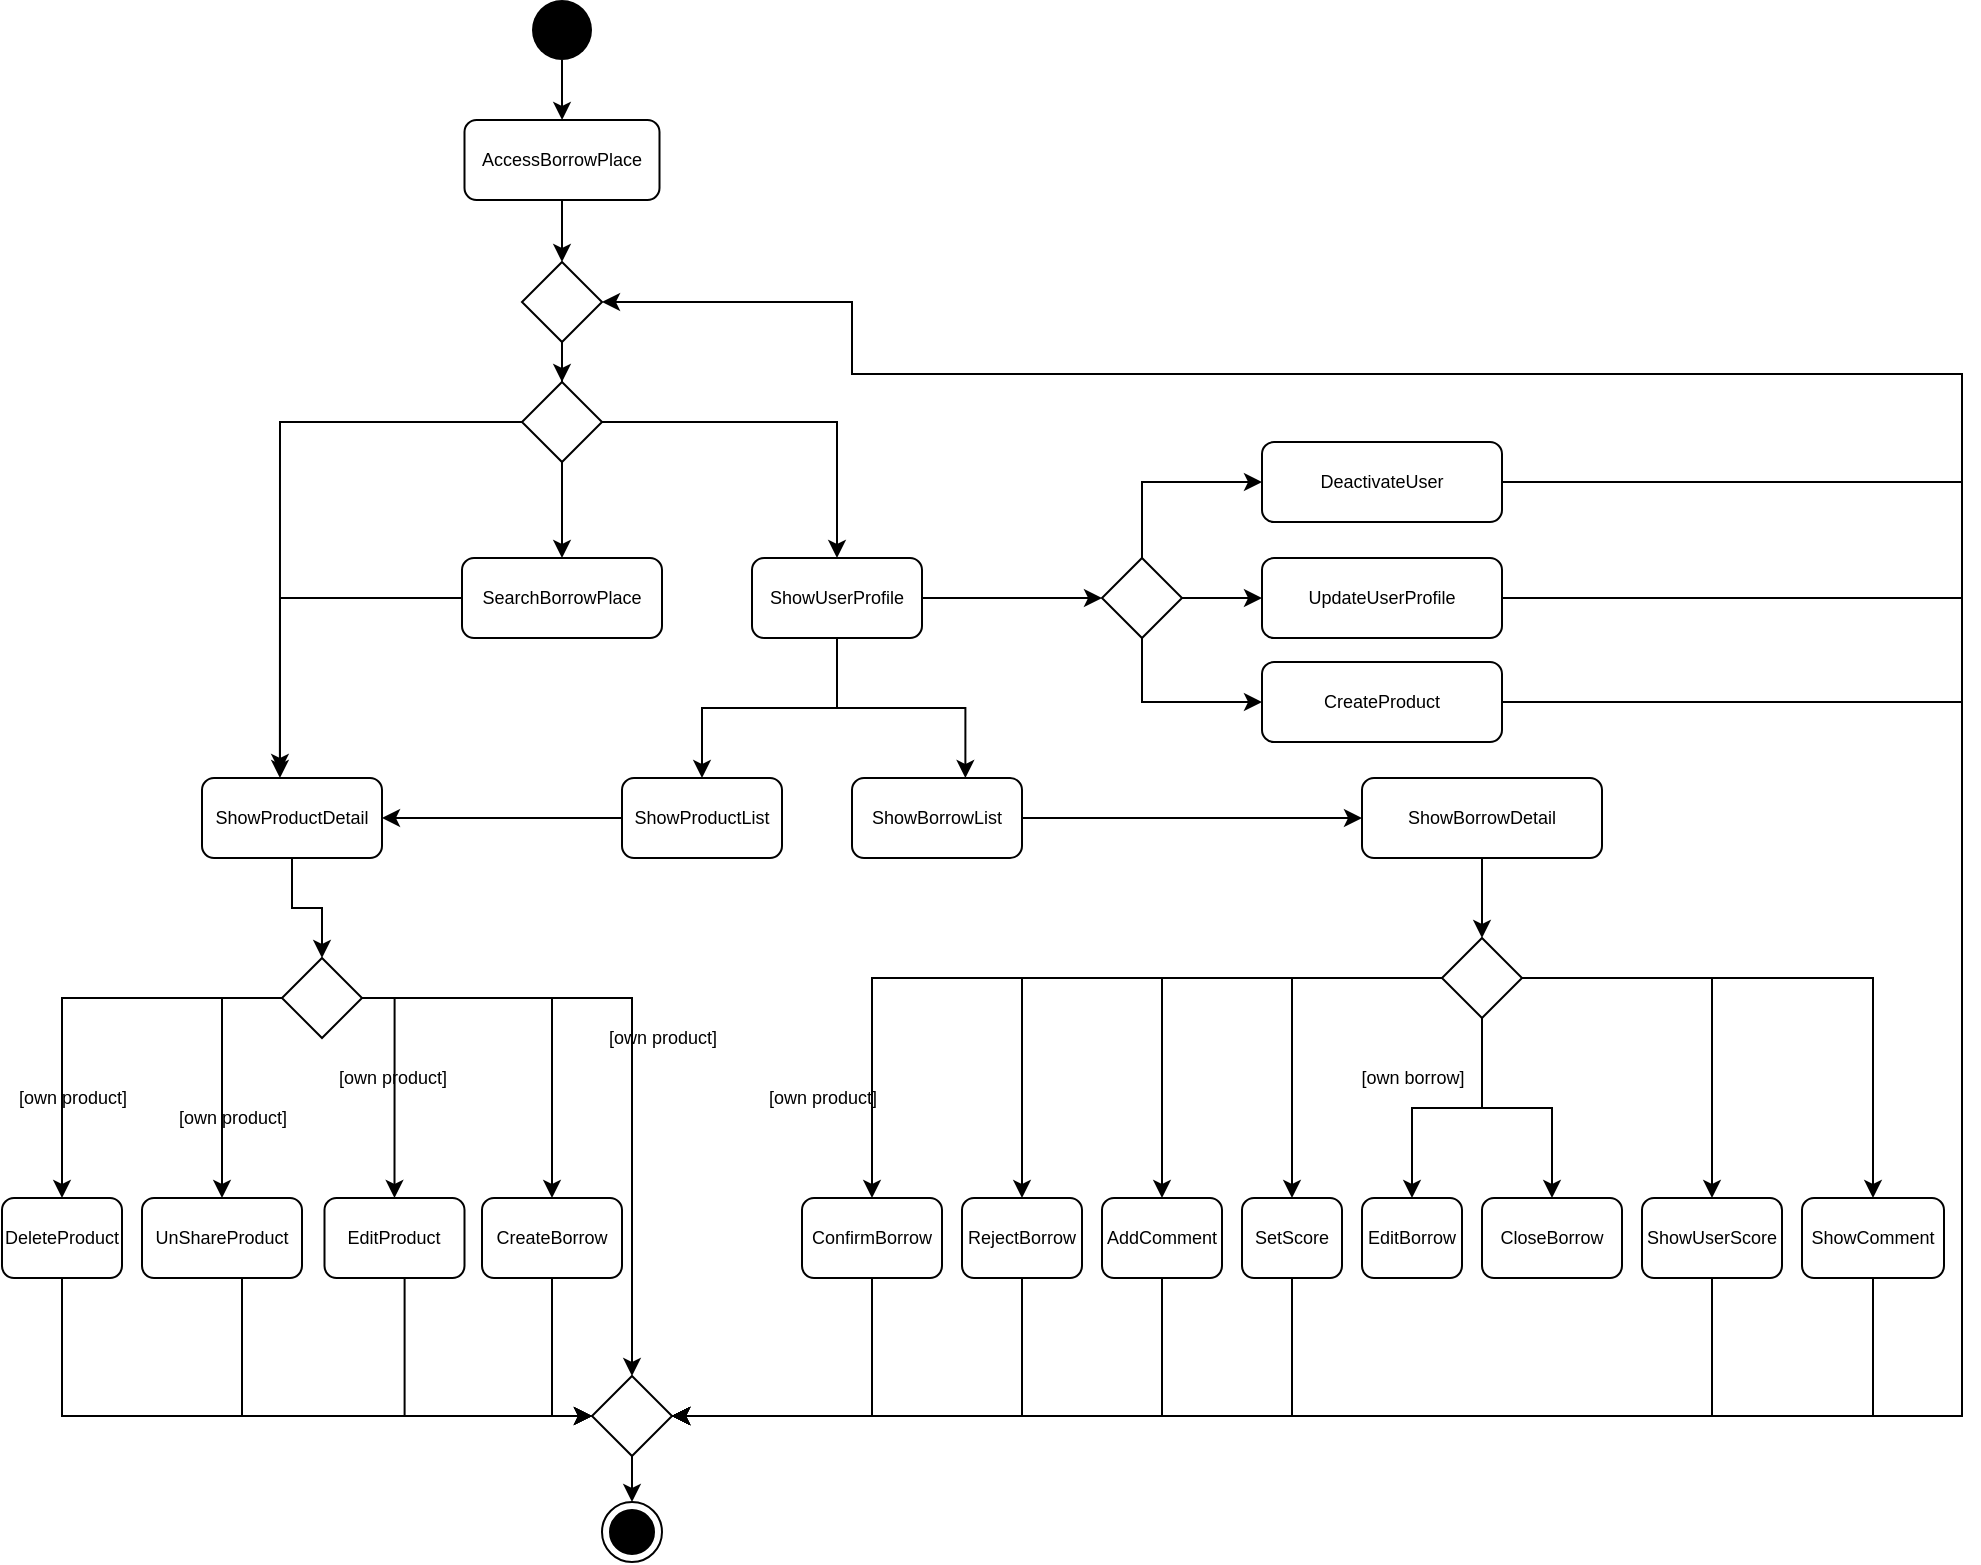 <mxfile version="14.2.4" type="embed">
    <diagram id="VH2_gqhcHFKNwyeTP2he" name="Page-1">
        <mxGraphModel dx="889" dy="726" grid="1" gridSize="10" guides="1" tooltips="1" connect="1" arrows="1" fold="1" page="1" pageScale="1" pageWidth="1100" pageHeight="850" math="0" shadow="0">
            <root>
                <mxCell id="0"/>
                <mxCell id="1" parent="0"/>
                <mxCell id="5" value="" style="edgeStyle=orthogonalEdgeStyle;rounded=0;orthogonalLoop=1;jettySize=auto;html=1;fontSize=9;" parent="1" source="2" target="4" edge="1">
                    <mxGeometry relative="1" as="geometry"/>
                </mxCell>
                <mxCell id="2" value="" style="ellipse;fillColor=#000000;strokeColor=none;fontSize=9;" parent="1" vertex="1">
                    <mxGeometry x="265" y="29" width="30" height="30" as="geometry"/>
                </mxCell>
                <mxCell id="7" value="" style="edgeStyle=orthogonalEdgeStyle;rounded=0;orthogonalLoop=1;jettySize=auto;html=1;entryX=0.5;entryY=0;entryDx=0;entryDy=0;exitX=1;exitY=0.5;exitDx=0;exitDy=0;fontSize=9;" parent="1" source="41" target="15" edge="1">
                    <mxGeometry relative="1" as="geometry">
                        <mxPoint x="420" y="198" as="sourcePoint"/>
                    </mxGeometry>
                </mxCell>
                <mxCell id="42" value="" style="edgeStyle=orthogonalEdgeStyle;rounded=0;orthogonalLoop=1;jettySize=auto;html=1;exitX=0.5;exitY=1;exitDx=0;exitDy=0;fontSize=9;" parent="1" source="118" target="41" edge="1">
                    <mxGeometry relative="1" as="geometry"/>
                </mxCell>
                <mxCell id="4" value="AccessBorrowPlace" style="rounded=1;whiteSpace=wrap;html=1;fontSize=9;" parent="1" vertex="1">
                    <mxGeometry x="231.25" y="89" width="97.5" height="40" as="geometry"/>
                </mxCell>
                <mxCell id="87" style="edgeStyle=orthogonalEdgeStyle;rounded=0;orthogonalLoop=1;jettySize=auto;html=1;entryX=0;entryY=0.5;entryDx=0;entryDy=0;fontSize=9;" parent="1" source="9" target="86" edge="1">
                    <mxGeometry relative="1" as="geometry"/>
                </mxCell>
                <mxCell id="9" value="ShowBorrowList" style="rounded=1;whiteSpace=wrap;html=1;fontSize=9;" parent="1" vertex="1">
                    <mxGeometry x="425" y="418" width="85" height="40" as="geometry"/>
                </mxCell>
                <mxCell id="66" style="edgeStyle=orthogonalEdgeStyle;rounded=0;orthogonalLoop=1;jettySize=auto;html=1;entryX=0.667;entryY=0;entryDx=0;entryDy=0;entryPerimeter=0;fontSize=9;" parent="1" source="15" target="9" edge="1">
                    <mxGeometry relative="1" as="geometry"/>
                </mxCell>
                <mxCell id="69" style="edgeStyle=orthogonalEdgeStyle;rounded=0;orthogonalLoop=1;jettySize=auto;html=1;exitX=0.5;exitY=1;exitDx=0;exitDy=0;entryX=0.5;entryY=0;entryDx=0;entryDy=0;fontSize=9;" parent="1" source="15" target="32" edge="1">
                    <mxGeometry relative="1" as="geometry"/>
                </mxCell>
                <mxCell id="15" value="ShowUserProfile" style="rounded=1;whiteSpace=wrap;html=1;fontSize=9;" parent="1" vertex="1">
                    <mxGeometry x="375" y="308" width="85" height="40" as="geometry"/>
                </mxCell>
                <mxCell id="68" style="edgeStyle=orthogonalEdgeStyle;rounded=0;orthogonalLoop=1;jettySize=auto;html=1;entryX=0.433;entryY=0;entryDx=0;entryDy=0;entryPerimeter=0;exitX=0;exitY=0.5;exitDx=0;exitDy=0;fontSize=9;" parent="1" source="18" target="27" edge="1">
                    <mxGeometry relative="1" as="geometry"/>
                </mxCell>
                <mxCell id="18" value="SearchBorrowPlace" style="rounded=1;whiteSpace=wrap;html=1;fontSize=9;" parent="1" vertex="1">
                    <mxGeometry x="230" y="308" width="100" height="40" as="geometry"/>
                </mxCell>
                <mxCell id="85" style="edgeStyle=orthogonalEdgeStyle;rounded=0;orthogonalLoop=1;jettySize=auto;html=1;entryX=0;entryY=0.5;entryDx=0;entryDy=0;exitX=0.5;exitY=1;exitDx=0;exitDy=0;fontSize=9;" parent="1" source="20" target="106" edge="1">
                    <mxGeometry relative="1" as="geometry">
                        <mxPoint x="300" y="763" as="targetPoint"/>
                    </mxGeometry>
                </mxCell>
                <mxCell id="20" value="CreateBorrow" style="rounded=1;whiteSpace=wrap;html=1;fontSize=9;" parent="1" vertex="1">
                    <mxGeometry x="240" y="628" width="70" height="40" as="geometry"/>
                </mxCell>
                <mxCell id="99" value="" style="edgeStyle=orthogonalEdgeStyle;rounded=0;orthogonalLoop=1;jettySize=auto;html=1;fontSize=9;" parent="1" source="27" target="97" edge="1">
                    <mxGeometry relative="1" as="geometry"/>
                </mxCell>
                <mxCell id="101" style="edgeStyle=orthogonalEdgeStyle;rounded=0;orthogonalLoop=1;jettySize=auto;html=1;exitX=1;exitY=0.5;exitDx=0;exitDy=0;entryX=0.5;entryY=0;entryDx=0;entryDy=0;fontSize=9;" parent="1" source="97" target="106" edge="1">
                    <mxGeometry relative="1" as="geometry">
                        <mxPoint x="315" y="678" as="targetPoint"/>
                    </mxGeometry>
                </mxCell>
                <mxCell id="27" value="ShowProductDetail" style="rounded=1;whiteSpace=wrap;html=1;fontSize=9;" parent="1" vertex="1">
                    <mxGeometry x="100" y="418" width="90" height="40" as="geometry"/>
                </mxCell>
                <mxCell id="70" style="edgeStyle=orthogonalEdgeStyle;rounded=0;orthogonalLoop=1;jettySize=auto;html=1;entryX=1;entryY=0.5;entryDx=0;entryDy=0;fontSize=9;" parent="1" source="32" target="27" edge="1">
                    <mxGeometry relative="1" as="geometry"/>
                </mxCell>
                <mxCell id="32" value="ShowProductList" style="rounded=1;whiteSpace=wrap;html=1;fontSize=9;" parent="1" vertex="1">
                    <mxGeometry x="310" y="418" width="80" height="40" as="geometry"/>
                </mxCell>
                <mxCell id="48" style="edgeStyle=orthogonalEdgeStyle;rounded=0;orthogonalLoop=1;jettySize=auto;html=1;entryX=0.5;entryY=0;entryDx=0;entryDy=0;exitX=0.5;exitY=1;exitDx=0;exitDy=0;fontSize=9;" parent="1" source="41" target="18" edge="1">
                    <mxGeometry relative="1" as="geometry"/>
                </mxCell>
                <mxCell id="67" style="edgeStyle=orthogonalEdgeStyle;rounded=0;orthogonalLoop=1;jettySize=auto;html=1;entryX=0.433;entryY=-0.075;entryDx=0;entryDy=0;entryPerimeter=0;fontSize=9;" parent="1" source="41" target="27" edge="1">
                    <mxGeometry relative="1" as="geometry"/>
                </mxCell>
                <mxCell id="41" value="" style="rhombus;whiteSpace=wrap;html=1;fontSize=9;" parent="1" vertex="1">
                    <mxGeometry x="260" y="220" width="40" height="40" as="geometry"/>
                </mxCell>
                <mxCell id="90" style="edgeStyle=orthogonalEdgeStyle;rounded=0;orthogonalLoop=1;jettySize=auto;html=1;entryX=1;entryY=0.5;entryDx=0;entryDy=0;exitX=0.5;exitY=1;exitDx=0;exitDy=0;fontSize=9;" parent="1" source="53" target="106" edge="1">
                    <mxGeometry relative="1" as="geometry">
                        <mxPoint x="330" y="763" as="targetPoint"/>
                    </mxGeometry>
                </mxCell>
                <mxCell id="53" value="ShowUserScore" style="rounded=1;whiteSpace=wrap;html=1;fontSize=9;" parent="1" vertex="1">
                    <mxGeometry x="820" y="628" width="70" height="40" as="geometry"/>
                </mxCell>
                <mxCell id="60" value="" style="edgeStyle=orthogonalEdgeStyle;rounded=0;orthogonalLoop=1;jettySize=auto;html=1;fontSize=9;" parent="1" source="56" target="58" edge="1">
                    <mxGeometry relative="1" as="geometry"/>
                </mxCell>
                <mxCell id="73" value="" style="edgeStyle=orthogonalEdgeStyle;rounded=0;orthogonalLoop=1;jettySize=auto;html=1;exitX=0;exitY=0.5;exitDx=0;exitDy=0;fontSize=9;" parent="1" source="56" target="72" edge="1">
                    <mxGeometry relative="1" as="geometry"/>
                </mxCell>
                <mxCell id="78" style="edgeStyle=orthogonalEdgeStyle;rounded=0;orthogonalLoop=1;jettySize=auto;html=1;entryX=0.5;entryY=0;entryDx=0;entryDy=0;fontSize=9;" parent="1" source="56" target="76" edge="1">
                    <mxGeometry relative="1" as="geometry"/>
                </mxCell>
                <mxCell id="79" style="edgeStyle=orthogonalEdgeStyle;rounded=0;orthogonalLoop=1;jettySize=auto;html=1;entryX=0.5;entryY=0;entryDx=0;entryDy=0;exitX=0;exitY=0.5;exitDx=0;exitDy=0;fontSize=9;" parent="1" source="56" target="59" edge="1">
                    <mxGeometry relative="1" as="geometry"/>
                </mxCell>
                <mxCell id="89" style="edgeStyle=orthogonalEdgeStyle;rounded=0;orthogonalLoop=1;jettySize=auto;html=1;entryX=0.5;entryY=0;entryDx=0;entryDy=0;exitX=1;exitY=0.5;exitDx=0;exitDy=0;fontSize=9;" parent="1" source="56" target="53" edge="1">
                    <mxGeometry relative="1" as="geometry"/>
                </mxCell>
                <mxCell id="92" style="edgeStyle=orthogonalEdgeStyle;rounded=0;orthogonalLoop=1;jettySize=auto;html=1;entryX=0.5;entryY=0;entryDx=0;entryDy=0;fontSize=9;" parent="1" source="56" target="91" edge="1">
                    <mxGeometry relative="1" as="geometry"/>
                </mxCell>
                <mxCell id="147" style="edgeStyle=orthogonalEdgeStyle;rounded=0;orthogonalLoop=1;jettySize=auto;html=1;entryX=0.5;entryY=0;entryDx=0;entryDy=0;fontSize=9;" edge="1" parent="1" source="56" target="146">
                    <mxGeometry relative="1" as="geometry"/>
                </mxCell>
                <mxCell id="148" style="edgeStyle=orthogonalEdgeStyle;rounded=0;orthogonalLoop=1;jettySize=auto;html=1;entryX=0.5;entryY=0;entryDx=0;entryDy=0;fontSize=9;" edge="1" parent="1" source="56" target="145">
                    <mxGeometry relative="1" as="geometry"/>
                </mxCell>
                <mxCell id="56" value="" style="rhombus;whiteSpace=wrap;html=1;fontSize=9;" parent="1" vertex="1">
                    <mxGeometry x="720" y="498" width="40" height="40" as="geometry"/>
                </mxCell>
                <mxCell id="83" style="edgeStyle=orthogonalEdgeStyle;rounded=0;orthogonalLoop=1;jettySize=auto;html=1;entryX=1;entryY=0.5;entryDx=0;entryDy=0;exitX=0.5;exitY=1;exitDx=0;exitDy=0;fontSize=9;" parent="1" source="58" target="106" edge="1">
                    <mxGeometry relative="1" as="geometry">
                        <mxPoint x="330" y="763" as="targetPoint"/>
                    </mxGeometry>
                </mxCell>
                <mxCell id="58" value="AddComment" style="rounded=1;whiteSpace=wrap;html=1;fontSize=9;" parent="1" vertex="1">
                    <mxGeometry x="550" y="628" width="60" height="40" as="geometry"/>
                </mxCell>
                <mxCell id="84" style="edgeStyle=orthogonalEdgeStyle;rounded=0;orthogonalLoop=1;jettySize=auto;html=1;entryX=1;entryY=0.5;entryDx=0;entryDy=0;exitX=0.5;exitY=1;exitDx=0;exitDy=0;fontSize=9;" parent="1" source="59" target="106" edge="1">
                    <mxGeometry relative="1" as="geometry">
                        <mxPoint x="330" y="763" as="targetPoint"/>
                    </mxGeometry>
                </mxCell>
                <mxCell id="59" value="SetScore" style="rounded=1;whiteSpace=wrap;html=1;fontSize=9;" parent="1" vertex="1">
                    <mxGeometry x="620" y="628" width="50" height="40" as="geometry"/>
                </mxCell>
                <mxCell id="82" style="edgeStyle=orthogonalEdgeStyle;rounded=0;orthogonalLoop=1;jettySize=auto;html=1;entryX=1;entryY=0.5;entryDx=0;entryDy=0;exitX=0.5;exitY=1;exitDx=0;exitDy=0;fontSize=9;" parent="1" source="72" target="106" edge="1">
                    <mxGeometry relative="1" as="geometry">
                        <mxPoint x="330" y="763" as="targetPoint"/>
                    </mxGeometry>
                </mxCell>
                <mxCell id="72" value="RejectBorrow" style="rounded=1;whiteSpace=wrap;html=1;fontSize=9;" parent="1" vertex="1">
                    <mxGeometry x="480" y="628" width="60" height="40" as="geometry"/>
                </mxCell>
                <mxCell id="81" style="edgeStyle=orthogonalEdgeStyle;rounded=0;orthogonalLoop=1;jettySize=auto;html=1;entryX=1;entryY=0.5;entryDx=0;entryDy=0;exitX=0.5;exitY=1;exitDx=0;exitDy=0;fontSize=9;" parent="1" source="76" target="106" edge="1">
                    <mxGeometry relative="1" as="geometry">
                        <mxPoint x="330" y="763" as="targetPoint"/>
                    </mxGeometry>
                </mxCell>
                <mxCell id="76" value="ConfirmBorrow" style="rounded=1;whiteSpace=wrap;html=1;fontSize=9;" parent="1" vertex="1">
                    <mxGeometry x="400" y="628" width="70" height="40" as="geometry"/>
                </mxCell>
                <mxCell id="88" value="" style="edgeStyle=orthogonalEdgeStyle;rounded=0;orthogonalLoop=1;jettySize=auto;html=1;fontSize=9;" parent="1" source="86" target="56" edge="1">
                    <mxGeometry relative="1" as="geometry"/>
                </mxCell>
                <mxCell id="86" value="ShowBorrowDetail" style="rounded=1;whiteSpace=wrap;html=1;fontSize=9;" parent="1" vertex="1">
                    <mxGeometry x="680" y="418" width="120" height="40" as="geometry"/>
                </mxCell>
                <mxCell id="93" style="edgeStyle=orthogonalEdgeStyle;rounded=0;orthogonalLoop=1;jettySize=auto;html=1;entryX=1;entryY=0.5;entryDx=0;entryDy=0;exitX=0.5;exitY=1;exitDx=0;exitDy=0;fontSize=9;" parent="1" source="91" target="106" edge="1">
                    <mxGeometry relative="1" as="geometry">
                        <mxPoint x="330" y="763" as="targetPoint"/>
                    </mxGeometry>
                </mxCell>
                <mxCell id="91" value="ShowComment" style="rounded=1;whiteSpace=wrap;html=1;fontSize=9;" parent="1" vertex="1">
                    <mxGeometry x="900" y="628" width="71" height="40" as="geometry"/>
                </mxCell>
                <mxCell id="100" value="" style="edgeStyle=orthogonalEdgeStyle;rounded=0;orthogonalLoop=1;jettySize=auto;html=1;fontSize=9;" parent="1" source="97" target="20" edge="1">
                    <mxGeometry relative="1" as="geometry"/>
                </mxCell>
                <mxCell id="115" style="edgeStyle=orthogonalEdgeStyle;rounded=0;orthogonalLoop=1;jettySize=auto;html=1;fontSize=9;entryX=0.5;entryY=0;entryDx=0;entryDy=0;" parent="1" target="114" edge="1">
                    <mxGeometry relative="1" as="geometry">
                        <Array as="points">
                            <mxPoint x="110" y="528"/>
                        </Array>
                        <mxPoint x="140" y="528" as="sourcePoint"/>
                        <mxPoint x="116" y="610" as="targetPoint"/>
                    </mxGeometry>
                </mxCell>
                <mxCell id="140" style="edgeStyle=orthogonalEdgeStyle;rounded=0;orthogonalLoop=1;jettySize=auto;html=1;fontSize=9;entryX=0.5;entryY=0;entryDx=0;entryDy=0;" edge="1" parent="1" target="138">
                    <mxGeometry relative="1" as="geometry">
                        <mxPoint x="180" y="528" as="sourcePoint"/>
                        <mxPoint x="214" y="610" as="targetPoint"/>
                        <Array as="points">
                            <mxPoint x="196" y="528"/>
                        </Array>
                    </mxGeometry>
                </mxCell>
                <mxCell id="142" style="edgeStyle=orthogonalEdgeStyle;rounded=0;orthogonalLoop=1;jettySize=auto;html=1;entryX=0.5;entryY=0;entryDx=0;entryDy=0;fontSize=9;" edge="1" parent="1" source="97" target="141">
                    <mxGeometry relative="1" as="geometry"/>
                </mxCell>
                <mxCell id="97" value="" style="rhombus;whiteSpace=wrap;html=1;fontSize=9;" parent="1" vertex="1">
                    <mxGeometry x="140" y="508" width="40" height="40" as="geometry"/>
                </mxCell>
                <mxCell id="103" value="[own product]" style="text;html=1;align=center;verticalAlign=middle;resizable=0;points=[];autosize=1;fontSize=9;" parent="1" vertex="1">
                    <mxGeometry x="295" y="538" width="70" height="20" as="geometry"/>
                </mxCell>
                <mxCell id="105" value="" style="ellipse;html=1;shape=endState;fillColor=#000000;strokeColor=#000000;" parent="1" vertex="1">
                    <mxGeometry x="300" y="780" width="30" height="30" as="geometry"/>
                </mxCell>
                <mxCell id="109" style="edgeStyle=orthogonalEdgeStyle;rounded=0;orthogonalLoop=1;jettySize=auto;html=1;exitX=1;exitY=0.5;exitDx=0;exitDy=0;entryX=1;entryY=0.5;entryDx=0;entryDy=0;fontSize=9;" parent="1" source="106" target="118" edge="1">
                    <mxGeometry relative="1" as="geometry">
                        <mxPoint x="1024" y="268" as="targetPoint"/>
                        <Array as="points">
                            <mxPoint x="980" y="737"/>
                            <mxPoint x="980" y="216"/>
                            <mxPoint x="425" y="216"/>
                        </Array>
                    </mxGeometry>
                </mxCell>
                <mxCell id="113" value="" style="edgeStyle=orthogonalEdgeStyle;rounded=0;orthogonalLoop=1;jettySize=auto;html=1;fontSize=9;" parent="1" source="106" target="105" edge="1">
                    <mxGeometry relative="1" as="geometry"/>
                </mxCell>
                <mxCell id="106" value="" style="rhombus;whiteSpace=wrap;html=1;fontSize=9;" parent="1" vertex="1">
                    <mxGeometry x="295" y="717" width="40" height="40" as="geometry"/>
                </mxCell>
                <mxCell id="110" value="[own product]" style="text;html=1;align=center;verticalAlign=middle;resizable=0;points=[];autosize=1;fontSize=9;" parent="1" vertex="1">
                    <mxGeometry x="375" y="568" width="70" height="20" as="geometry"/>
                </mxCell>
                <mxCell id="116" style="edgeStyle=orthogonalEdgeStyle;rounded=0;orthogonalLoop=1;jettySize=auto;html=1;entryX=0;entryY=0.5;entryDx=0;entryDy=0;fontSize=9;" parent="1" source="114" target="106" edge="1">
                    <mxGeometry relative="1" as="geometry">
                        <Array as="points">
                            <mxPoint x="120" y="737"/>
                        </Array>
                    </mxGeometry>
                </mxCell>
                <mxCell id="114" value="UnShareProduct" style="rounded=1;whiteSpace=wrap;html=1;fontSize=9;" parent="1" vertex="1">
                    <mxGeometry x="70" y="628" width="80" height="40" as="geometry"/>
                </mxCell>
                <mxCell id="117" value="[own product]" style="text;html=1;align=center;verticalAlign=middle;resizable=0;points=[];autosize=1;fontSize=9;" parent="1" vertex="1">
                    <mxGeometry y="568" width="70" height="20" as="geometry"/>
                </mxCell>
                <mxCell id="118" value="" style="rhombus;whiteSpace=wrap;html=1;fontSize=9;" parent="1" vertex="1">
                    <mxGeometry x="260" y="160" width="40" height="40" as="geometry"/>
                </mxCell>
                <mxCell id="119" value="" style="edgeStyle=orthogonalEdgeStyle;rounded=0;orthogonalLoop=1;jettySize=auto;html=1;exitX=0.5;exitY=1;exitDx=0;exitDy=0;fontSize=9;" parent="1" source="4" target="118" edge="1">
                    <mxGeometry relative="1" as="geometry">
                        <mxPoint x="280" y="148" as="sourcePoint"/>
                        <mxPoint x="280" y="220" as="targetPoint"/>
                    </mxGeometry>
                </mxCell>
                <mxCell id="133" style="edgeStyle=orthogonalEdgeStyle;rounded=0;orthogonalLoop=1;jettySize=auto;html=1;fontSize=9;" parent="1" source="120" target="106" edge="1">
                    <mxGeometry relative="1" as="geometry">
                        <Array as="points">
                            <mxPoint x="980" y="328"/>
                            <mxPoint x="980" y="737"/>
                        </Array>
                    </mxGeometry>
                </mxCell>
                <mxCell id="120" value="UpdateUserProfile" style="rounded=1;whiteSpace=wrap;html=1;fontSize=9;" parent="1" vertex="1">
                    <mxGeometry x="630" y="308" width="120" height="40" as="geometry"/>
                </mxCell>
                <mxCell id="121" value="" style="endArrow=classic;html=1;exitX=1;exitY=0.5;exitDx=0;exitDy=0;fontSize=9;" parent="1" source="15" edge="1">
                    <mxGeometry width="50" height="50" relative="1" as="geometry">
                        <mxPoint x="510" y="420" as="sourcePoint"/>
                        <mxPoint x="550" y="328" as="targetPoint"/>
                    </mxGeometry>
                </mxCell>
                <mxCell id="132" style="edgeStyle=orthogonalEdgeStyle;rounded=0;orthogonalLoop=1;jettySize=auto;html=1;fontSize=9;" parent="1" source="122" target="106" edge="1">
                    <mxGeometry relative="1" as="geometry">
                        <Array as="points">
                            <mxPoint x="980" y="270"/>
                            <mxPoint x="980" y="737"/>
                        </Array>
                    </mxGeometry>
                </mxCell>
                <mxCell id="122" value="DeactivateUser" style="rounded=1;whiteSpace=wrap;html=1;fontSize=9;" parent="1" vertex="1">
                    <mxGeometry x="630" y="250" width="120" height="40" as="geometry"/>
                </mxCell>
                <mxCell id="125" style="edgeStyle=orthogonalEdgeStyle;rounded=0;orthogonalLoop=1;jettySize=auto;html=1;entryX=0;entryY=0.5;entryDx=0;entryDy=0;fontSize=9;" parent="1" source="123" target="122" edge="1">
                    <mxGeometry relative="1" as="geometry">
                        <Array as="points">
                            <mxPoint x="570" y="270"/>
                        </Array>
                    </mxGeometry>
                </mxCell>
                <mxCell id="126" style="edgeStyle=orthogonalEdgeStyle;rounded=0;orthogonalLoop=1;jettySize=auto;html=1;fontSize=9;" parent="1" source="123" target="120" edge="1">
                    <mxGeometry relative="1" as="geometry"/>
                </mxCell>
                <mxCell id="129" style="edgeStyle=orthogonalEdgeStyle;rounded=0;orthogonalLoop=1;jettySize=auto;html=1;entryX=0;entryY=0.5;entryDx=0;entryDy=0;fontSize=9;" parent="1" source="123" target="127" edge="1">
                    <mxGeometry relative="1" as="geometry">
                        <Array as="points">
                            <mxPoint x="570" y="380"/>
                        </Array>
                    </mxGeometry>
                </mxCell>
                <mxCell id="123" value="" style="rhombus;whiteSpace=wrap;html=1;fontSize=9;" parent="1" vertex="1">
                    <mxGeometry x="550" y="308" width="40" height="40" as="geometry"/>
                </mxCell>
                <mxCell id="134" style="edgeStyle=orthogonalEdgeStyle;rounded=0;orthogonalLoop=1;jettySize=auto;html=1;fontSize=9;" parent="1" source="127" target="106" edge="1">
                    <mxGeometry relative="1" as="geometry">
                        <Array as="points">
                            <mxPoint x="980" y="380"/>
                            <mxPoint x="980" y="737"/>
                        </Array>
                    </mxGeometry>
                </mxCell>
                <mxCell id="127" value="CreateProduct" style="rounded=1;whiteSpace=wrap;html=1;fontSize=9;" parent="1" vertex="1">
                    <mxGeometry x="630" y="360" width="120" height="40" as="geometry"/>
                </mxCell>
                <mxCell id="139" style="edgeStyle=orthogonalEdgeStyle;rounded=0;orthogonalLoop=1;jettySize=auto;html=1;fontSize=9;" edge="1" parent="1">
                    <mxGeometry relative="1" as="geometry">
                        <mxPoint x="295" y="737" as="targetPoint"/>
                        <mxPoint x="201.3" y="665" as="sourcePoint"/>
                        <Array as="points">
                            <mxPoint x="201" y="737"/>
                        </Array>
                    </mxGeometry>
                </mxCell>
                <mxCell id="138" value="EditProduct" style="rounded=1;whiteSpace=wrap;html=1;fontSize=9;" vertex="1" parent="1">
                    <mxGeometry x="161.25" y="628" width="70" height="40" as="geometry"/>
                </mxCell>
                <mxCell id="143" style="edgeStyle=orthogonalEdgeStyle;rounded=0;orthogonalLoop=1;jettySize=auto;html=1;entryX=0;entryY=0.5;entryDx=0;entryDy=0;fontSize=9;" edge="1" parent="1" source="141" target="106">
                    <mxGeometry relative="1" as="geometry">
                        <Array as="points">
                            <mxPoint x="30" y="737"/>
                        </Array>
                    </mxGeometry>
                </mxCell>
                <mxCell id="141" value="DeleteProduct" style="rounded=1;whiteSpace=wrap;html=1;fontSize=9;" vertex="1" parent="1">
                    <mxGeometry y="628" width="60" height="40" as="geometry"/>
                </mxCell>
                <mxCell id="144" value="[own product]" style="text;html=1;align=center;verticalAlign=middle;resizable=0;points=[];autosize=1;fontSize=9;" vertex="1" parent="1">
                    <mxGeometry x="160" y="558" width="70" height="20" as="geometry"/>
                </mxCell>
                <mxCell id="145" value="EditBorrow" style="rounded=1;whiteSpace=wrap;html=1;fontSize=9;" vertex="1" parent="1">
                    <mxGeometry x="680" y="628" width="50" height="40" as="geometry"/>
                </mxCell>
                <mxCell id="146" value="CloseBorrow" style="rounded=1;whiteSpace=wrap;html=1;fontSize=9;" vertex="1" parent="1">
                    <mxGeometry x="740" y="628" width="70" height="40" as="geometry"/>
                </mxCell>
                <mxCell id="150" value="[own borrow]" style="text;html=1;align=center;verticalAlign=middle;resizable=0;points=[];autosize=1;fontSize=9;" vertex="1" parent="1">
                    <mxGeometry x="670" y="558" width="70" height="20" as="geometry"/>
                </mxCell>
                <mxCell id="154" value="[own product]" style="text;html=1;align=center;verticalAlign=middle;resizable=0;points=[];autosize=1;fontSize=9;" vertex="1" parent="1">
                    <mxGeometry x="80" y="578" width="70" height="20" as="geometry"/>
                </mxCell>
            </root>
        </mxGraphModel>
    </diagram>
</mxfile>